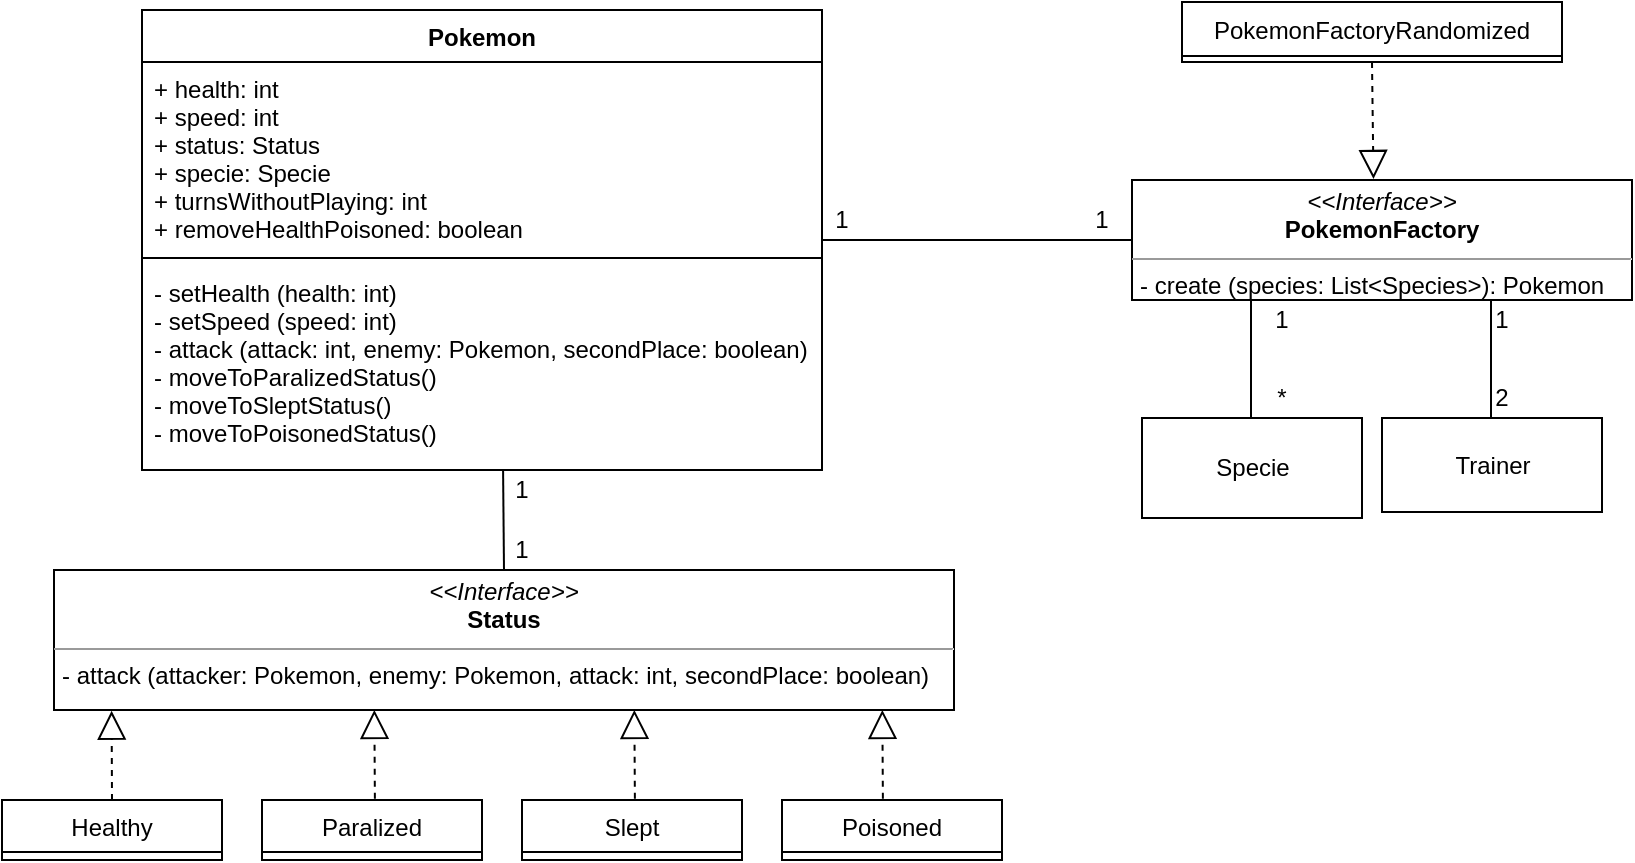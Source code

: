 <mxfile version="10.6.7" type="google"><diagram id="igS6V4Es3DK9xV4XhWRN" name="Page-1"><mxGraphModel dx="1158" dy="699" grid="1" gridSize="10" guides="1" tooltips="1" connect="1" arrows="1" fold="1" page="1" pageScale="1" pageWidth="1169" pageHeight="827" math="0" shadow="0"><root><mxCell id="0"/><mxCell id="1" parent="0"/><mxCell id="X4xO1xeq7zOrrKGfrTNP-1" value="Pokemon" style="swimlane;fontStyle=1;align=center;verticalAlign=top;childLayout=stackLayout;horizontal=1;startSize=26;horizontalStack=0;resizeParent=1;resizeParentMax=0;resizeLast=0;collapsible=1;marginBottom=0;" parent="1" vertex="1"><mxGeometry x="245" y="173" width="340" height="230" as="geometry"/></mxCell><mxCell id="X4xO1xeq7zOrrKGfrTNP-2" value="+ health: int&#10;+ speed: int&#10;+ status: Status&#10;+ specie: Specie&#10;+ turnsWithoutPlaying: int&#10;+ removeHealthPoisoned: boolean" style="text;strokeColor=none;fillColor=none;align=left;verticalAlign=top;spacingLeft=4;spacingRight=4;overflow=hidden;rotatable=0;points=[[0,0.5],[1,0.5]];portConstraint=eastwest;" parent="X4xO1xeq7zOrrKGfrTNP-1" vertex="1"><mxGeometry y="26" width="340" height="94" as="geometry"/></mxCell><mxCell id="X4xO1xeq7zOrrKGfrTNP-3" value="" style="line;strokeWidth=1;fillColor=none;align=left;verticalAlign=middle;spacingTop=-1;spacingLeft=3;spacingRight=3;rotatable=0;labelPosition=right;points=[];portConstraint=eastwest;" parent="X4xO1xeq7zOrrKGfrTNP-1" vertex="1"><mxGeometry y="120" width="340" height="8" as="geometry"/></mxCell><mxCell id="X4xO1xeq7zOrrKGfrTNP-4" value="- setHealth (health: int)&#10;- setSpeed (speed: int)&#10;- attack (attack: int, enemy: Pokemon, secondPlace: boolean)&#10;- moveToParalizedStatus()&#10;- moveToSleptStatus()&#10;- moveToPoisonedStatus()&#10;" style="text;strokeColor=none;fillColor=none;align=left;verticalAlign=top;spacingLeft=4;spacingRight=4;overflow=hidden;rotatable=0;points=[[0,0.5],[1,0.5]];portConstraint=eastwest;" parent="X4xO1xeq7zOrrKGfrTNP-1" vertex="1"><mxGeometry y="128" width="340" height="102" as="geometry"/></mxCell><mxCell id="X4xO1xeq7zOrrKGfrTNP-10" value="&lt;p style=&quot;margin: 0px ; margin-top: 4px ; text-align: center&quot;&gt;&lt;i&gt;&amp;lt;&amp;lt;Interface&amp;gt;&amp;gt;&lt;/i&gt;&lt;br&gt;&lt;b&gt;Status&lt;/b&gt;&lt;/p&gt;&lt;hr size=&quot;1&quot;&gt;&lt;p style=&quot;margin: 0px ; margin-left: 4px&quot;&gt;- attack (attacker: Pokemon, enemy: Pokemon, attack: int, secondPlace: boolean)&lt;/p&gt;" style="verticalAlign=top;align=left;overflow=fill;fontSize=12;fontFamily=Helvetica;html=1;" parent="1" vertex="1"><mxGeometry x="201" y="453" width="450" height="70" as="geometry"/></mxCell><mxCell id="X4xO1xeq7zOrrKGfrTNP-11" value="Healthy" style="swimlane;fontStyle=0;childLayout=stackLayout;horizontal=1;startSize=26;fillColor=none;horizontalStack=0;resizeParent=1;resizeParentMax=0;resizeLast=0;collapsible=1;marginBottom=0;" parent="1" vertex="1"><mxGeometry x="175" y="568" width="110" height="30" as="geometry"/></mxCell><mxCell id="X4xO1xeq7zOrrKGfrTNP-15" value="Paralized" style="swimlane;fontStyle=0;childLayout=stackLayout;horizontal=1;startSize=26;fillColor=none;horizontalStack=0;resizeParent=1;resizeParentMax=0;resizeLast=0;collapsible=1;marginBottom=0;" parent="1" vertex="1"><mxGeometry x="305" y="568" width="110" height="30" as="geometry"/></mxCell><mxCell id="X4xO1xeq7zOrrKGfrTNP-16" value="Slept" style="swimlane;fontStyle=0;childLayout=stackLayout;horizontal=1;startSize=26;fillColor=none;horizontalStack=0;resizeParent=1;resizeParentMax=0;resizeLast=0;collapsible=1;marginBottom=0;" parent="1" vertex="1"><mxGeometry x="435" y="568" width="110" height="30" as="geometry"/></mxCell><mxCell id="X4xO1xeq7zOrrKGfrTNP-17" value="Poisoned" style="swimlane;fontStyle=0;childLayout=stackLayout;horizontal=1;startSize=26;fillColor=none;horizontalStack=0;resizeParent=1;resizeParentMax=0;resizeLast=0;collapsible=1;marginBottom=0;" parent="1" vertex="1"><mxGeometry x="565" y="568" width="110" height="30" as="geometry"/></mxCell><mxCell id="X4xO1xeq7zOrrKGfrTNP-20" value="" style="endArrow=block;dashed=1;endFill=0;endSize=12;html=1;exitX=0.5;exitY=0;exitDx=0;exitDy=0;entryX=0.064;entryY=1.005;entryDx=0;entryDy=0;entryPerimeter=0;" parent="1" source="X4xO1xeq7zOrrKGfrTNP-11" target="X4xO1xeq7zOrrKGfrTNP-10" edge="1"><mxGeometry width="160" relative="1" as="geometry"><mxPoint x="175" y="618" as="sourcePoint"/><mxPoint x="228" y="528" as="targetPoint"/></mxGeometry></mxCell><mxCell id="X4xO1xeq7zOrrKGfrTNP-21" value="" style="endArrow=block;dashed=1;endFill=0;endSize=12;html=1;exitX=0.5;exitY=0;exitDx=0;exitDy=0;entryX=0.064;entryY=1.005;entryDx=0;entryDy=0;entryPerimeter=0;" parent="1" edge="1"><mxGeometry width="160" relative="1" as="geometry"><mxPoint x="361.444" y="567.389" as="sourcePoint"/><mxPoint x="361.167" y="522.944" as="targetPoint"/></mxGeometry></mxCell><mxCell id="X4xO1xeq7zOrrKGfrTNP-22" value="" style="endArrow=block;dashed=1;endFill=0;endSize=12;html=1;exitX=0.5;exitY=0;exitDx=0;exitDy=0;entryX=0.064;entryY=1.005;entryDx=0;entryDy=0;entryPerimeter=0;" parent="1" edge="1"><mxGeometry width="160" relative="1" as="geometry"><mxPoint x="491.444" y="567.389" as="sourcePoint"/><mxPoint x="491.167" y="522.944" as="targetPoint"/></mxGeometry></mxCell><mxCell id="X4xO1xeq7zOrrKGfrTNP-23" value="" style="endArrow=block;dashed=1;endFill=0;endSize=12;html=1;exitX=0.5;exitY=0;exitDx=0;exitDy=0;entryX=0.064;entryY=1.005;entryDx=0;entryDy=0;entryPerimeter=0;" parent="1" edge="1"><mxGeometry width="160" relative="1" as="geometry"><mxPoint x="615.444" y="567.389" as="sourcePoint"/><mxPoint x="615.167" y="522.944" as="targetPoint"/></mxGeometry></mxCell><mxCell id="X4xO1xeq7zOrrKGfrTNP-25" value="" style="endArrow=none;html=1;entryX=0.531;entryY=0.997;entryDx=0;entryDy=0;entryPerimeter=0;" parent="1" target="X4xO1xeq7zOrrKGfrTNP-4" edge="1"><mxGeometry width="50" height="50" relative="1" as="geometry"><mxPoint x="426" y="453" as="sourcePoint"/><mxPoint x="427" y="403" as="targetPoint"/></mxGeometry></mxCell><mxCell id="X4xO1xeq7zOrrKGfrTNP-26" value="1" style="text;html=1;strokeColor=none;fillColor=none;align=center;verticalAlign=middle;whiteSpace=wrap;rounded=0;" parent="1" vertex="1"><mxGeometry x="415" y="403" width="40" height="20" as="geometry"/></mxCell><mxCell id="X4xO1xeq7zOrrKGfrTNP-27" value="1" style="text;html=1;strokeColor=none;fillColor=none;align=center;verticalAlign=middle;whiteSpace=wrap;rounded=0;" parent="1" vertex="1"><mxGeometry x="415" y="433" width="40" height="20" as="geometry"/></mxCell><mxCell id="X4xO1xeq7zOrrKGfrTNP-28" value="&lt;p style=&quot;margin: 0px ; margin-top: 4px ; text-align: center&quot;&gt;&lt;i&gt;&amp;lt;&amp;lt;Interface&amp;gt;&amp;gt;&lt;/i&gt;&lt;br&gt;&lt;b&gt;PokemonFactory&lt;/b&gt;&lt;/p&gt;&lt;hr size=&quot;1&quot;&gt;&lt;p style=&quot;margin: 0px ; margin-left: 4px&quot;&gt;- create (species: List&amp;lt;Species&amp;gt;): Pokemon&lt;/p&gt;" style="verticalAlign=top;align=left;overflow=fill;fontSize=12;fontFamily=Helvetica;html=1;" parent="1" vertex="1"><mxGeometry x="740" y="258" width="250" height="60" as="geometry"/></mxCell><mxCell id="X4xO1xeq7zOrrKGfrTNP-33" value="PokemonFactoryRandomized" style="swimlane;fontStyle=0;childLayout=stackLayout;horizontal=1;startSize=27;fillColor=none;horizontalStack=0;resizeParent=1;resizeParentMax=0;resizeLast=0;collapsible=1;marginBottom=0;" parent="1" vertex="1"><mxGeometry x="765" y="169" width="190" height="30" as="geometry"/></mxCell><mxCell id="X4xO1xeq7zOrrKGfrTNP-34" value="Specie" style="html=1;" parent="1" vertex="1"><mxGeometry x="745" y="377" width="110" height="50" as="geometry"/></mxCell><mxCell id="X4xO1xeq7zOrrKGfrTNP-35" value="Trainer" style="html=1;" parent="1" vertex="1"><mxGeometry x="865" y="377" width="110" height="47" as="geometry"/></mxCell><mxCell id="X4xO1xeq7zOrrKGfrTNP-37" value="" style="endArrow=none;html=1;entryX=0;entryY=0.5;entryDx=0;entryDy=0;exitX=0.25;exitY=1;exitDx=0;exitDy=0;" parent="1" source="X4xO1xeq7zOrrKGfrTNP-42" target="X4xO1xeq7zOrrKGfrTNP-28" edge="1"><mxGeometry width="50" height="50" relative="1" as="geometry"><mxPoint x="175" y="674" as="sourcePoint"/><mxPoint x="225" y="624" as="targetPoint"/></mxGeometry></mxCell><mxCell id="X4xO1xeq7zOrrKGfrTNP-39" value="" style="endArrow=none;html=1;entryX=0.5;entryY=1;entryDx=0;entryDy=0;exitX=0.48;exitY=-0.007;exitDx=0;exitDy=0;exitPerimeter=0;" parent="1" edge="1"><mxGeometry width="50" height="50" relative="1" as="geometry"><mxPoint x="799.5" y="377" as="sourcePoint"/><mxPoint x="799.5" y="318" as="targetPoint"/></mxGeometry></mxCell><mxCell id="X4xO1xeq7zOrrKGfrTNP-40" value="" style="endArrow=none;html=1;entryX=0.5;entryY=1;entryDx=0;entryDy=0;exitX=0.48;exitY=-0.007;exitDx=0;exitDy=0;exitPerimeter=0;" parent="1" edge="1"><mxGeometry width="50" height="50" relative="1" as="geometry"><mxPoint x="919.5" y="377" as="sourcePoint"/><mxPoint x="919.5" y="318" as="targetPoint"/></mxGeometry></mxCell><mxCell id="X4xO1xeq7zOrrKGfrTNP-41" value="" style="endArrow=block;dashed=1;endFill=0;endSize=12;html=1;exitX=0.5;exitY=1;exitDx=0;exitDy=0;entryX=0.483;entryY=-0.008;entryDx=0;entryDy=0;entryPerimeter=0;" parent="1" source="X4xO1xeq7zOrrKGfrTNP-33" target="X4xO1xeq7zOrrKGfrTNP-28" edge="1"><mxGeometry width="160" relative="1" as="geometry"><mxPoint x="501.444" y="577.389" as="sourcePoint"/><mxPoint x="875" y="244" as="targetPoint"/></mxGeometry></mxCell><mxCell id="X4xO1xeq7zOrrKGfrTNP-42" value="1" style="text;html=1;strokeColor=none;fillColor=none;align=center;verticalAlign=middle;whiteSpace=wrap;rounded=0;" parent="1" vertex="1"><mxGeometry x="575" y="268" width="40" height="20" as="geometry"/></mxCell><mxCell id="X4xO1xeq7zOrrKGfrTNP-44" value="1" style="text;html=1;strokeColor=none;fillColor=none;align=center;verticalAlign=middle;whiteSpace=wrap;rounded=0;" parent="1" vertex="1"><mxGeometry x="705" y="268" width="40" height="20" as="geometry"/></mxCell><mxCell id="X4xO1xeq7zOrrKGfrTNP-46" value="1" style="text;html=1;strokeColor=none;fillColor=none;align=center;verticalAlign=middle;whiteSpace=wrap;rounded=0;" parent="1" vertex="1"><mxGeometry x="905" y="318" width="40" height="20" as="geometry"/></mxCell><mxCell id="X4xO1xeq7zOrrKGfrTNP-47" value="2" style="text;html=1;strokeColor=none;fillColor=none;align=center;verticalAlign=middle;whiteSpace=wrap;rounded=0;" parent="1" vertex="1"><mxGeometry x="905" y="357" width="40" height="20" as="geometry"/></mxCell><mxCell id="X4xO1xeq7zOrrKGfrTNP-48" value="1" style="text;html=1;strokeColor=none;fillColor=none;align=center;verticalAlign=middle;whiteSpace=wrap;rounded=0;" parent="1" vertex="1"><mxGeometry x="795" y="318" width="40" height="20" as="geometry"/></mxCell><mxCell id="X4xO1xeq7zOrrKGfrTNP-49" value="*" style="text;html=1;strokeColor=none;fillColor=none;align=center;verticalAlign=middle;whiteSpace=wrap;rounded=0;" parent="1" vertex="1"><mxGeometry x="795" y="357" width="40" height="20" as="geometry"/></mxCell></root></mxGraphModel></diagram></mxfile>